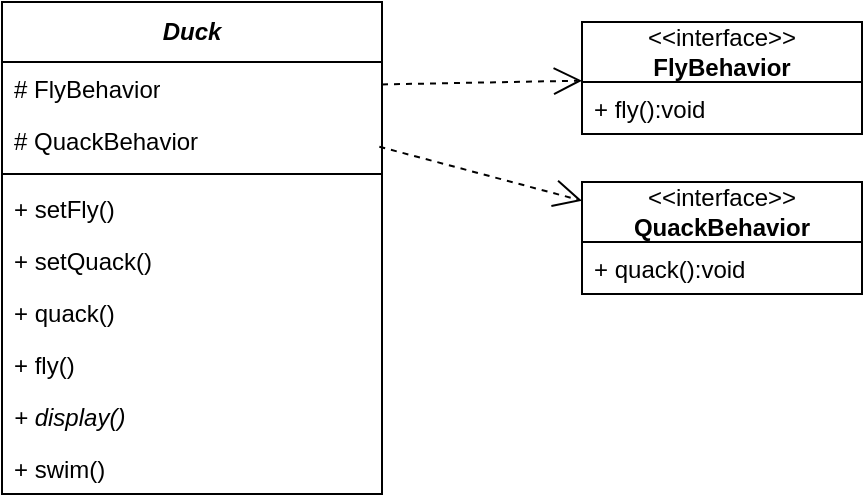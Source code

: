 <mxfile version="21.6.8" type="github">
  <diagram id="9qQRp8wTwhdTKOBizrKU" name="Page-1">
    <mxGraphModel dx="1102" dy="504" grid="1" gridSize="10" guides="1" tooltips="1" connect="1" arrows="1" fold="1" page="1" pageScale="1" pageWidth="3840" pageHeight="2400" math="0" shadow="0">
      <root>
        <mxCell id="0" />
        <mxCell id="1" parent="0" />
        <mxCell id="wih1jJ5DO79m4pdhP88G-1" value="&lt;b&gt;&lt;i&gt;Duck&lt;/i&gt;&lt;/b&gt;" style="swimlane;fontStyle=0;childLayout=stackLayout;horizontal=1;startSize=30;fillColor=none;horizontalStack=0;resizeParent=1;resizeParentMax=0;resizeLast=0;collapsible=1;marginBottom=0;whiteSpace=wrap;html=1;" vertex="1" parent="1">
          <mxGeometry x="260" y="230" width="190" height="246" as="geometry" />
        </mxCell>
        <mxCell id="wih1jJ5DO79m4pdhP88G-2" value="# FlyBehavior" style="text;strokeColor=none;fillColor=none;align=left;verticalAlign=top;spacingLeft=4;spacingRight=4;overflow=hidden;rotatable=0;points=[[0,0.5],[1,0.5]];portConstraint=eastwest;whiteSpace=wrap;html=1;" vertex="1" parent="wih1jJ5DO79m4pdhP88G-1">
          <mxGeometry y="30" width="190" height="26" as="geometry" />
        </mxCell>
        <mxCell id="wih1jJ5DO79m4pdhP88G-3" value="# QuackBehavior" style="text;strokeColor=none;fillColor=none;align=left;verticalAlign=top;spacingLeft=4;spacingRight=4;overflow=hidden;rotatable=0;points=[[0,0.5],[1,0.5]];portConstraint=eastwest;whiteSpace=wrap;html=1;" vertex="1" parent="wih1jJ5DO79m4pdhP88G-1">
          <mxGeometry y="56" width="190" height="26" as="geometry" />
        </mxCell>
        <mxCell id="wih1jJ5DO79m4pdhP88G-15" value="" style="line;strokeWidth=1;fillColor=none;align=left;verticalAlign=middle;spacingTop=-1;spacingLeft=3;spacingRight=3;rotatable=0;labelPosition=right;points=[];portConstraint=eastwest;strokeColor=inherit;" vertex="1" parent="wih1jJ5DO79m4pdhP88G-1">
          <mxGeometry y="82" width="190" height="8" as="geometry" />
        </mxCell>
        <mxCell id="wih1jJ5DO79m4pdhP88G-4" value="+ setFly()" style="text;strokeColor=none;fillColor=none;align=left;verticalAlign=top;spacingLeft=4;spacingRight=4;overflow=hidden;rotatable=0;points=[[0,0.5],[1,0.5]];portConstraint=eastwest;whiteSpace=wrap;html=1;" vertex="1" parent="wih1jJ5DO79m4pdhP88G-1">
          <mxGeometry y="90" width="190" height="26" as="geometry" />
        </mxCell>
        <mxCell id="wih1jJ5DO79m4pdhP88G-16" value="+ setQuack()" style="text;strokeColor=none;fillColor=none;align=left;verticalAlign=top;spacingLeft=4;spacingRight=4;overflow=hidden;rotatable=0;points=[[0,0.5],[1,0.5]];portConstraint=eastwest;whiteSpace=wrap;html=1;" vertex="1" parent="wih1jJ5DO79m4pdhP88G-1">
          <mxGeometry y="116" width="190" height="26" as="geometry" />
        </mxCell>
        <mxCell id="wih1jJ5DO79m4pdhP88G-17" value="+ quack()" style="text;strokeColor=none;fillColor=none;align=left;verticalAlign=top;spacingLeft=4;spacingRight=4;overflow=hidden;rotatable=0;points=[[0,0.5],[1,0.5]];portConstraint=eastwest;whiteSpace=wrap;html=1;" vertex="1" parent="wih1jJ5DO79m4pdhP88G-1">
          <mxGeometry y="142" width="190" height="26" as="geometry" />
        </mxCell>
        <mxCell id="wih1jJ5DO79m4pdhP88G-18" value="+ fly()" style="text;strokeColor=none;fillColor=none;align=left;verticalAlign=top;spacingLeft=4;spacingRight=4;overflow=hidden;rotatable=0;points=[[0,0.5],[1,0.5]];portConstraint=eastwest;whiteSpace=wrap;html=1;" vertex="1" parent="wih1jJ5DO79m4pdhP88G-1">
          <mxGeometry y="168" width="190" height="26" as="geometry" />
        </mxCell>
        <mxCell id="wih1jJ5DO79m4pdhP88G-19" value="&lt;i&gt;+ display()&lt;/i&gt;" style="text;strokeColor=none;fillColor=none;align=left;verticalAlign=top;spacingLeft=4;spacingRight=4;overflow=hidden;rotatable=0;points=[[0,0.5],[1,0.5]];portConstraint=eastwest;whiteSpace=wrap;html=1;" vertex="1" parent="wih1jJ5DO79m4pdhP88G-1">
          <mxGeometry y="194" width="190" height="26" as="geometry" />
        </mxCell>
        <mxCell id="wih1jJ5DO79m4pdhP88G-20" value="+ swim()" style="text;strokeColor=none;fillColor=none;align=left;verticalAlign=top;spacingLeft=4;spacingRight=4;overflow=hidden;rotatable=0;points=[[0,0.5],[1,0.5]];portConstraint=eastwest;whiteSpace=wrap;html=1;" vertex="1" parent="wih1jJ5DO79m4pdhP88G-1">
          <mxGeometry y="220" width="190" height="26" as="geometry" />
        </mxCell>
        <mxCell id="wih1jJ5DO79m4pdhP88G-5" value="&amp;lt;&amp;lt;interface&amp;gt;&amp;gt;&lt;br&gt;&lt;b&gt;FlyBehavior&lt;/b&gt;" style="swimlane;fontStyle=0;childLayout=stackLayout;horizontal=1;startSize=30;fillColor=none;horizontalStack=0;resizeParent=1;resizeParentMax=0;resizeLast=0;collapsible=1;marginBottom=0;whiteSpace=wrap;html=1;" vertex="1" parent="1">
          <mxGeometry x="550" y="240" width="140" height="56" as="geometry" />
        </mxCell>
        <mxCell id="wih1jJ5DO79m4pdhP88G-6" value="+ fly():void" style="text;strokeColor=none;fillColor=none;align=left;verticalAlign=top;spacingLeft=4;spacingRight=4;overflow=hidden;rotatable=0;points=[[0,0.5],[1,0.5]];portConstraint=eastwest;whiteSpace=wrap;html=1;" vertex="1" parent="wih1jJ5DO79m4pdhP88G-5">
          <mxGeometry y="30" width="140" height="26" as="geometry" />
        </mxCell>
        <mxCell id="wih1jJ5DO79m4pdhP88G-9" value="&amp;lt;&amp;lt;interface&amp;gt;&amp;gt;&lt;br&gt;&lt;b&gt;QuackBehavior&lt;/b&gt;" style="swimlane;fontStyle=0;childLayout=stackLayout;horizontal=1;startSize=30;fillColor=none;horizontalStack=0;resizeParent=1;resizeParentMax=0;resizeLast=0;collapsible=1;marginBottom=0;whiteSpace=wrap;html=1;" vertex="1" parent="1">
          <mxGeometry x="550" y="320" width="140" height="56" as="geometry" />
        </mxCell>
        <mxCell id="wih1jJ5DO79m4pdhP88G-10" value="+ quack():void" style="text;strokeColor=none;fillColor=none;align=left;verticalAlign=top;spacingLeft=4;spacingRight=4;overflow=hidden;rotatable=0;points=[[0,0.5],[1,0.5]];portConstraint=eastwest;whiteSpace=wrap;html=1;" vertex="1" parent="wih1jJ5DO79m4pdhP88G-9">
          <mxGeometry y="30" width="140" height="26" as="geometry" />
        </mxCell>
        <mxCell id="wih1jJ5DO79m4pdhP88G-21" value="" style="endArrow=open;endSize=12;dashed=1;html=1;rounded=0;" edge="1" parent="1" source="wih1jJ5DO79m4pdhP88G-2" target="wih1jJ5DO79m4pdhP88G-5">
          <mxGeometry width="160" relative="1" as="geometry">
            <mxPoint x="430" y="292.76" as="sourcePoint" />
            <mxPoint x="590" y="292.76" as="targetPoint" />
          </mxGeometry>
        </mxCell>
        <mxCell id="wih1jJ5DO79m4pdhP88G-24" value="" style="endArrow=open;endSize=12;dashed=1;html=1;rounded=0;exitX=0.993;exitY=0.629;exitDx=0;exitDy=0;exitPerimeter=0;" edge="1" parent="1" source="wih1jJ5DO79m4pdhP88G-3" target="wih1jJ5DO79m4pdhP88G-9">
          <mxGeometry width="160" relative="1" as="geometry">
            <mxPoint x="460" y="320" as="sourcePoint" />
            <mxPoint x="550" y="336" as="targetPoint" />
          </mxGeometry>
        </mxCell>
      </root>
    </mxGraphModel>
  </diagram>
</mxfile>
